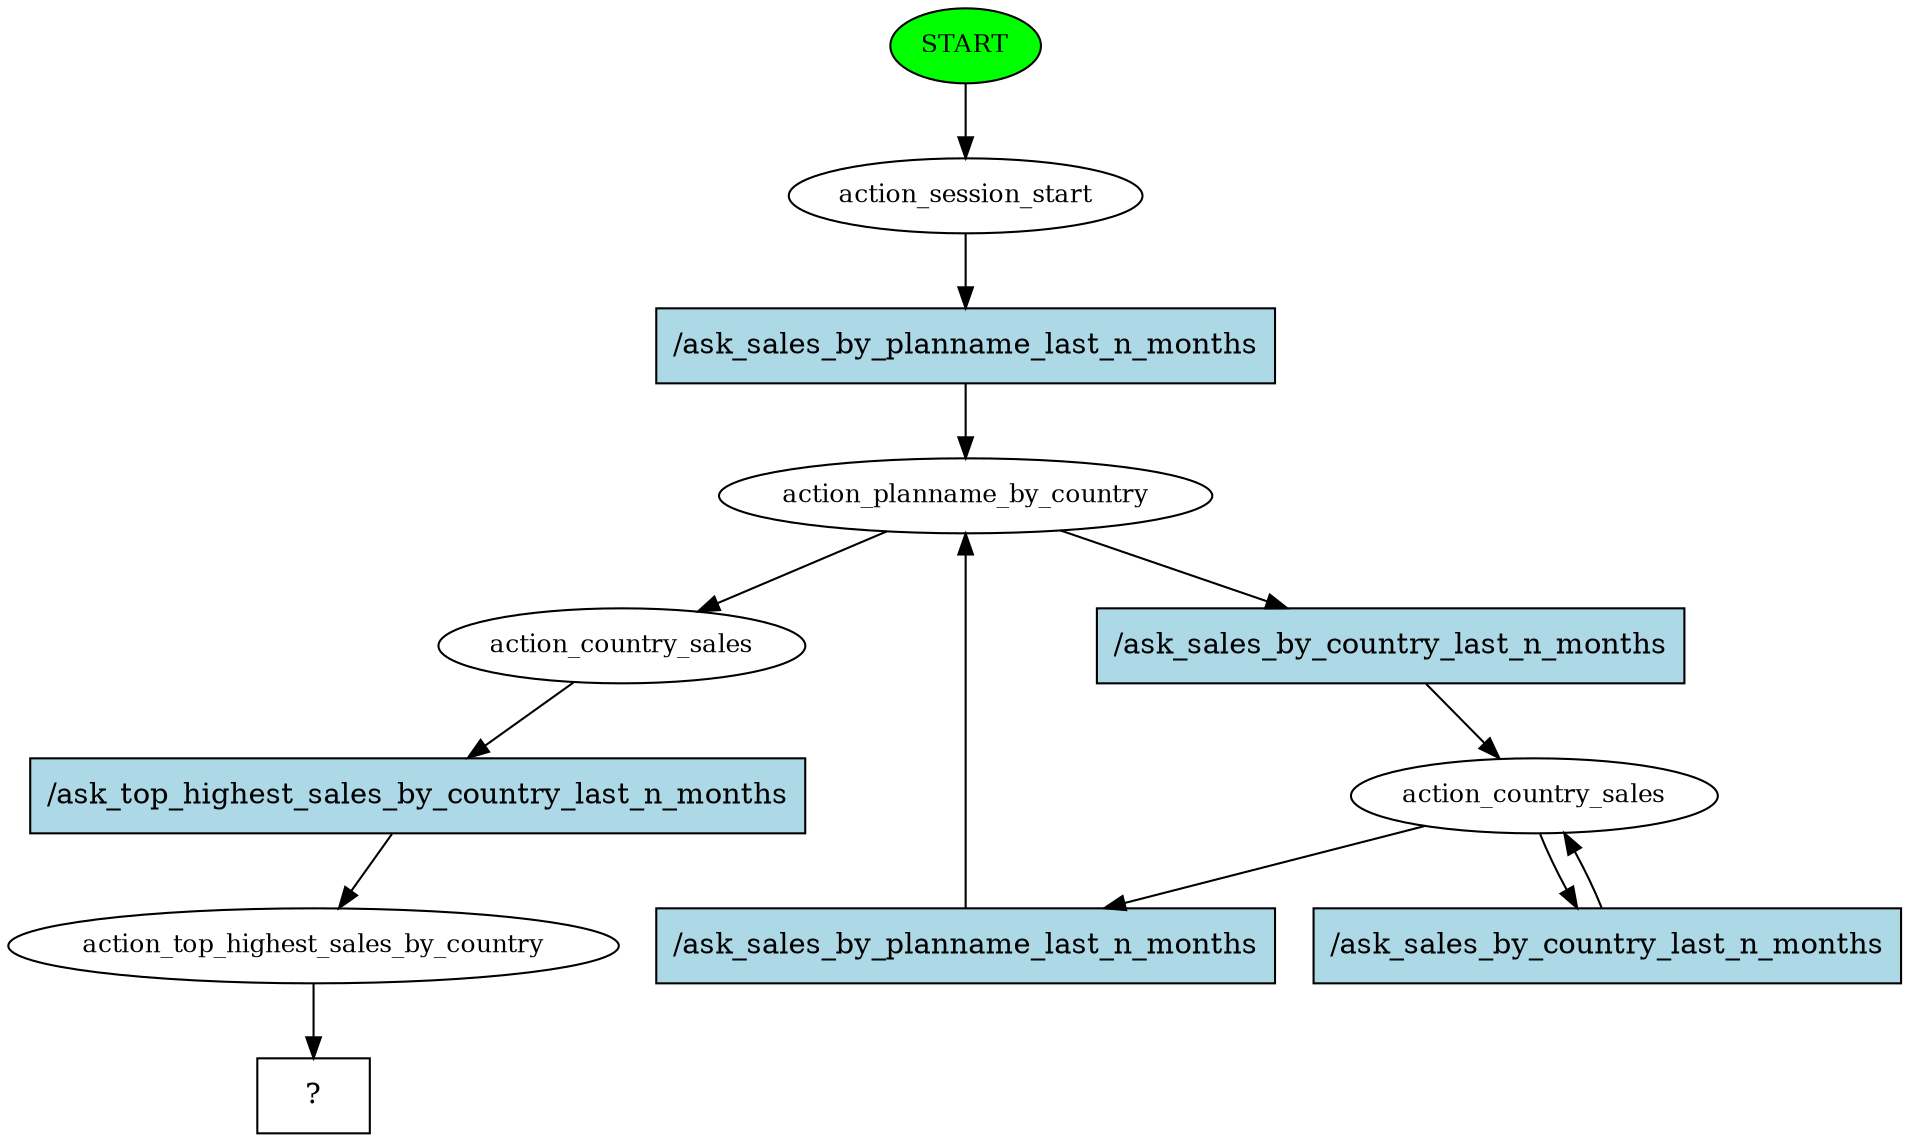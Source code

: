 digraph  {
0 [class="start active", fillcolor=green, fontsize=12, label=START, style=filled];
1 [class=active, fontsize=12, label=action_session_start];
2 [class=active, fontsize=12, label=action_planname_by_country];
3 [class=active, fontsize=12, label=action_country_sales];
6 [class=active, fontsize=12, label=action_country_sales];
7 [class=active, fontsize=12, label=action_top_highest_sales_by_country];
8 [class="intent dashed active", label="  ?  ", shape=rect];
9 [class="intent active", fillcolor=lightblue, label="/ask_sales_by_planname_last_n_months", shape=rect, style=filled];
10 [class="intent active", fillcolor=lightblue, label="/ask_sales_by_country_last_n_months", shape=rect, style=filled];
11 [class="intent active", fillcolor=lightblue, label="/ask_sales_by_planname_last_n_months", shape=rect, style=filled];
12 [class="intent active", fillcolor=lightblue, label="/ask_sales_by_country_last_n_months", shape=rect, style=filled];
13 [class="intent active", fillcolor=lightblue, label="/ask_top_highest_sales_by_country_last_n_months", shape=rect, style=filled];
0 -> 1  [class=active, key=NONE, label=""];
1 -> 9  [class=active, key=0];
2 -> 6  [class=active, key=NONE, label=""];
2 -> 10  [class=active, key=0];
3 -> 11  [class=active, key=0];
3 -> 12  [class=active, key=0];
6 -> 13  [class=active, key=0];
7 -> 8  [class=active, key=NONE, label=""];
9 -> 2  [class=active, key=0];
10 -> 3  [class=active, key=0];
11 -> 2  [class=active, key=0];
12 -> 3  [class=active, key=0];
13 -> 7  [class=active, key=0];
}
